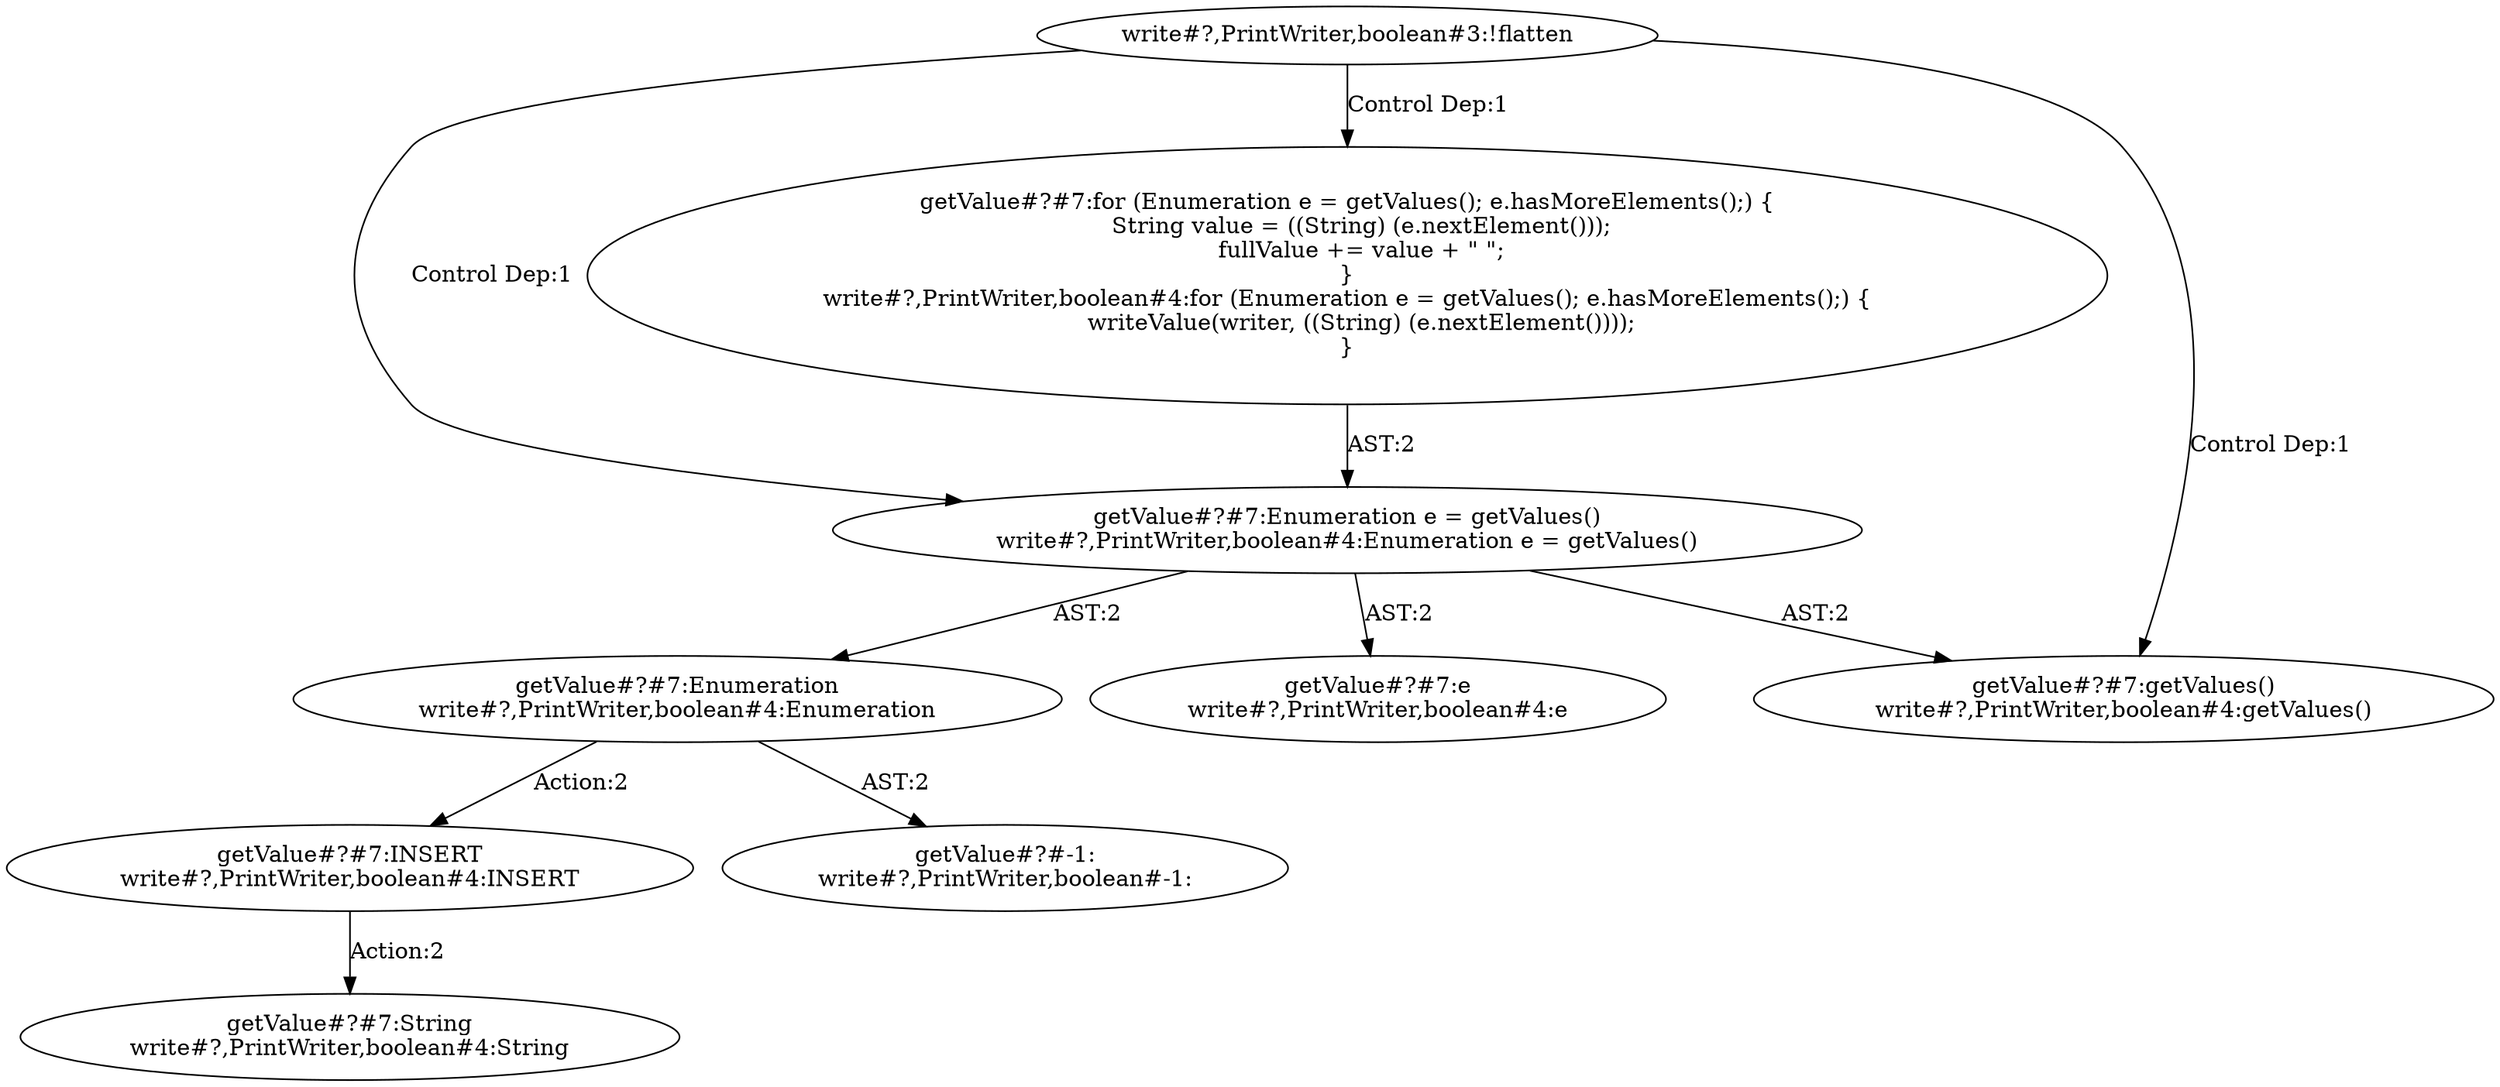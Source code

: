 digraph "Pattern" {
0 [label="getValue#?#7:INSERT
write#?,PrintWriter,boolean#4:INSERT" shape=ellipse]
1 [label="getValue#?#7:Enumeration
write#?,PrintWriter,boolean#4:Enumeration" shape=ellipse]
2 [label="getValue#?#7:Enumeration e = getValues()
write#?,PrintWriter,boolean#4:Enumeration e = getValues()" shape=ellipse]
3 [label="getValue#?#7:for (Enumeration e = getValues(); e.hasMoreElements();) \{
    String value = ((String) (e.nextElement()));
    fullValue += value + \" \";
\}
write#?,PrintWriter,boolean#4:for (Enumeration e = getValues(); e.hasMoreElements();) \{
    writeValue(writer, ((String) (e.nextElement())));
\}" shape=ellipse]
4 [label="getValue#?#7:e
write#?,PrintWriter,boolean#4:e" shape=ellipse]
5 [label="getValue#?#7:getValues()
write#?,PrintWriter,boolean#4:getValues()" shape=ellipse]
6 [label="getValue#?#-1:
write#?,PrintWriter,boolean#-1:" shape=ellipse]
7 [label="getValue#?#7:String
write#?,PrintWriter,boolean#4:String" shape=ellipse]
8 [label="write#?,PrintWriter,boolean#3:!flatten" shape=ellipse]
0 -> 7 [label="Action:2"];
1 -> 0 [label="Action:2"];
1 -> 6 [label="AST:2"];
2 -> 1 [label="AST:2"];
2 -> 4 [label="AST:2"];
2 -> 5 [label="AST:2"];
3 -> 2 [label="AST:2"];
8 -> 3 [label="Control Dep:1"];
8 -> 2 [label="Control Dep:1"];
8 -> 5 [label="Control Dep:1"];
}